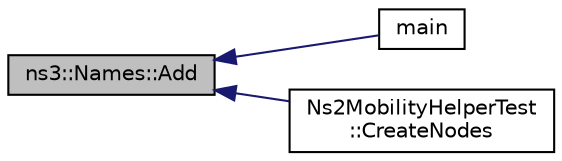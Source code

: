 digraph "ns3::Names::Add"
{
  edge [fontname="Helvetica",fontsize="10",labelfontname="Helvetica",labelfontsize="10"];
  node [fontname="Helvetica",fontsize="10",shape=record];
  rankdir="LR";
  Node1 [label="ns3::Names::Add",height=0.2,width=0.4,color="black", fillcolor="grey75", style="filled", fontcolor="black"];
  Node1 -> Node2 [dir="back",color="midnightblue",fontsize="10",style="solid"];
  Node2 [label="main",height=0.2,width=0.4,color="black", fillcolor="white", style="filled",URL="$d1/dc4/fd-emu-ping_8cc.html#a0ddf1224851353fc92bfbff6f499fa97"];
  Node1 -> Node3 [dir="back",color="midnightblue",fontsize="10",style="solid"];
  Node3 [label="Ns2MobilityHelperTest\l::CreateNodes",height=0.2,width=0.4,color="black", fillcolor="white", style="filled",URL="$d8/da7/classNs2MobilityHelperTest.html#a7246bcc36ef8d9e61e45fabaae5ae47a",tooltip="Create and name nodes. "];
}
